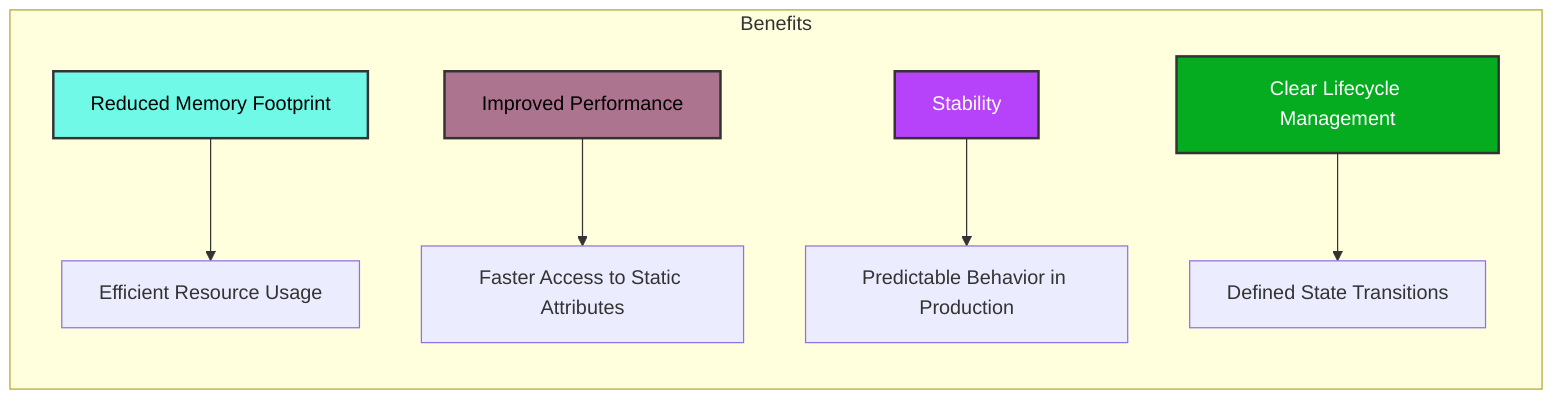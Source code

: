 graph LR

    subgraph "Benefits"
        P[Reduced Memory Footprint] --> Q[Efficient Resource Usage];
        R[Improved Performance] --> S[Faster Access to Static Attributes];
        T[Stability] --> U[Predictable Behavior in Production];
        V[Clear Lifecycle Management] --> W[Defined State Transitions];
    end

    style P fill:#70f9e7,stroke:#333,stroke-width:2px,color:#000000;
    style R fill:#ac748e,stroke:#333,stroke-width:2px,color:#000000;
    style T fill:#b643f9,stroke:#333,stroke-width:2px,color:#FFFFFF;
    style V fill:#05ac1f,stroke:#333,stroke-width:2px,color:#FFFFFF;